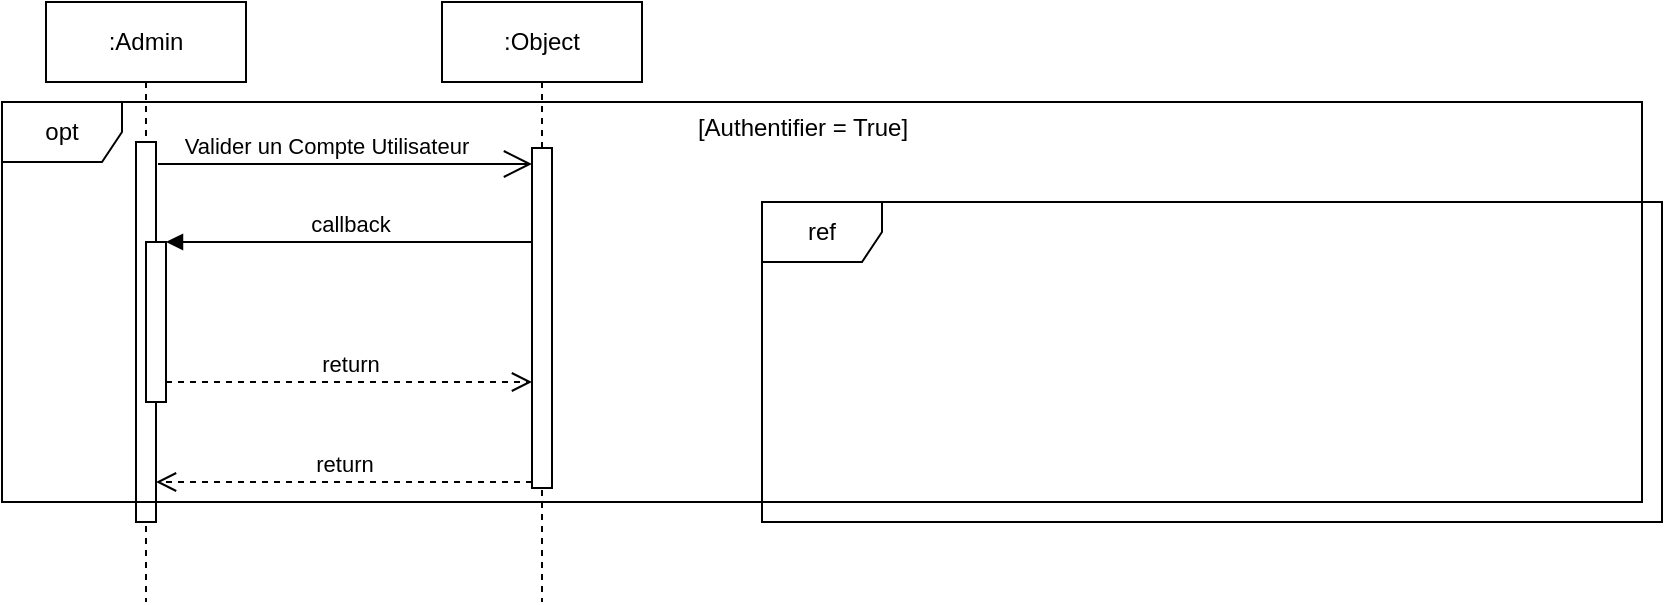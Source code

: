 <mxfile version="24.1.0" type="github">
  <diagram name="Page-1" id="2YBvvXClWsGukQMizWep">
    <mxGraphModel dx="1034" dy="628" grid="1" gridSize="10" guides="1" tooltips="1" connect="1" arrows="1" fold="1" page="1" pageScale="1" pageWidth="850" pageHeight="1100" math="0" shadow="0">
      <root>
        <mxCell id="0" />
        <mxCell id="1" parent="0" />
        <mxCell id="aM9ryv3xv72pqoxQDRHE-1" value=":Admin" style="shape=umlLifeline;perimeter=lifelinePerimeter;whiteSpace=wrap;html=1;container=0;dropTarget=0;collapsible=0;recursiveResize=0;outlineConnect=0;portConstraint=eastwest;newEdgeStyle={&quot;edgeStyle&quot;:&quot;elbowEdgeStyle&quot;,&quot;elbow&quot;:&quot;vertical&quot;,&quot;curved&quot;:0,&quot;rounded&quot;:0};" parent="1" vertex="1">
          <mxGeometry x="42" y="40" width="100" height="300" as="geometry" />
        </mxCell>
        <mxCell id="aM9ryv3xv72pqoxQDRHE-2" value="" style="html=1;points=[];perimeter=orthogonalPerimeter;outlineConnect=0;targetShapes=umlLifeline;portConstraint=eastwest;newEdgeStyle={&quot;edgeStyle&quot;:&quot;elbowEdgeStyle&quot;,&quot;elbow&quot;:&quot;vertical&quot;,&quot;curved&quot;:0,&quot;rounded&quot;:0};" parent="aM9ryv3xv72pqoxQDRHE-1" vertex="1">
          <mxGeometry x="45" y="70" width="10" height="190" as="geometry" />
        </mxCell>
        <mxCell id="aM9ryv3xv72pqoxQDRHE-4" value="" style="html=1;points=[];perimeter=orthogonalPerimeter;outlineConnect=0;targetShapes=umlLifeline;portConstraint=eastwest;newEdgeStyle={&quot;edgeStyle&quot;:&quot;elbowEdgeStyle&quot;,&quot;elbow&quot;:&quot;vertical&quot;,&quot;curved&quot;:0,&quot;rounded&quot;:0};" parent="aM9ryv3xv72pqoxQDRHE-1" vertex="1">
          <mxGeometry x="50" y="120" width="10" height="80" as="geometry" />
        </mxCell>
        <mxCell id="aM9ryv3xv72pqoxQDRHE-5" value=":Object" style="shape=umlLifeline;perimeter=lifelinePerimeter;whiteSpace=wrap;html=1;container=0;dropTarget=0;collapsible=0;recursiveResize=0;outlineConnect=0;portConstraint=eastwest;newEdgeStyle={&quot;edgeStyle&quot;:&quot;elbowEdgeStyle&quot;,&quot;elbow&quot;:&quot;vertical&quot;,&quot;curved&quot;:0,&quot;rounded&quot;:0};" parent="1" vertex="1">
          <mxGeometry x="240" y="40" width="100" height="300" as="geometry" />
        </mxCell>
        <mxCell id="aM9ryv3xv72pqoxQDRHE-6" value="" style="html=1;points=[];perimeter=orthogonalPerimeter;outlineConnect=0;targetShapes=umlLifeline;portConstraint=eastwest;newEdgeStyle={&quot;edgeStyle&quot;:&quot;elbowEdgeStyle&quot;,&quot;elbow&quot;:&quot;vertical&quot;,&quot;curved&quot;:0,&quot;rounded&quot;:0};" parent="aM9ryv3xv72pqoxQDRHE-5" vertex="1">
          <mxGeometry x="45" y="73" width="10" height="170" as="geometry" />
        </mxCell>
        <mxCell id="aM9ryv3xv72pqoxQDRHE-8" value="return" style="html=1;verticalAlign=bottom;endArrow=open;dashed=1;endSize=8;edgeStyle=elbowEdgeStyle;elbow=vertical;curved=0;rounded=0;" parent="1" source="aM9ryv3xv72pqoxQDRHE-6" target="aM9ryv3xv72pqoxQDRHE-2" edge="1">
          <mxGeometry relative="1" as="geometry">
            <mxPoint x="197" y="205" as="targetPoint" />
            <Array as="points">
              <mxPoint x="192" y="280" />
            </Array>
          </mxGeometry>
        </mxCell>
        <mxCell id="aM9ryv3xv72pqoxQDRHE-9" value="callback" style="html=1;verticalAlign=bottom;endArrow=block;edgeStyle=elbowEdgeStyle;elbow=vertical;curved=0;rounded=0;" parent="1" source="aM9ryv3xv72pqoxQDRHE-6" target="aM9ryv3xv72pqoxQDRHE-4" edge="1">
          <mxGeometry relative="1" as="geometry">
            <mxPoint x="177" y="160" as="sourcePoint" />
            <Array as="points">
              <mxPoint x="192" y="160" />
            </Array>
          </mxGeometry>
        </mxCell>
        <mxCell id="aM9ryv3xv72pqoxQDRHE-10" value="return" style="html=1;verticalAlign=bottom;endArrow=open;dashed=1;endSize=8;edgeStyle=elbowEdgeStyle;elbow=vertical;curved=0;rounded=0;" parent="1" source="aM9ryv3xv72pqoxQDRHE-4" target="aM9ryv3xv72pqoxQDRHE-6" edge="1">
          <mxGeometry relative="1" as="geometry">
            <mxPoint x="177" y="235" as="targetPoint" />
            <Array as="points">
              <mxPoint x="182" y="230" />
            </Array>
          </mxGeometry>
        </mxCell>
        <mxCell id="n-zNSpfsTMb-PeeRXI1q-1" value="opt" style="shape=umlFrame;whiteSpace=wrap;html=1;pointerEvents=0;" vertex="1" parent="1">
          <mxGeometry x="20" y="90" width="820" height="200" as="geometry" />
        </mxCell>
        <mxCell id="n-zNSpfsTMb-PeeRXI1q-11" value="" style="group" vertex="1" connectable="0" parent="1">
          <mxGeometry x="98" y="97" width="172" height="30" as="geometry" />
        </mxCell>
        <mxCell id="n-zNSpfsTMb-PeeRXI1q-6" value="" style="endArrow=open;endFill=1;endSize=12;html=1;rounded=0;movable=1;resizable=1;rotatable=1;deletable=1;editable=1;locked=0;connectable=1;" edge="1" parent="n-zNSpfsTMb-PeeRXI1q-11" target="aM9ryv3xv72pqoxQDRHE-6">
          <mxGeometry width="160" relative="1" as="geometry">
            <mxPoint y="24" as="sourcePoint" />
            <mxPoint x="192" y="23" as="targetPoint" />
          </mxGeometry>
        </mxCell>
        <mxCell id="n-zNSpfsTMb-PeeRXI1q-8" value="&lt;span style=&quot;font-size: 11px; text-wrap: nowrap; background-color: rgb(255, 255, 255);&quot;&gt;Valider un Compte Utilisateur&lt;/span&gt;" style="text;html=1;align=center;verticalAlign=middle;whiteSpace=wrap;rounded=0;movable=1;resizable=1;rotatable=1;deletable=1;editable=1;locked=0;connectable=1;" vertex="1" parent="n-zNSpfsTMb-PeeRXI1q-11">
          <mxGeometry x="51.6" width="64.5" height="30" as="geometry" />
        </mxCell>
        <mxCell id="n-zNSpfsTMb-PeeRXI1q-14" value="[Authentifier = True]" style="text;html=1;align=center;verticalAlign=middle;resizable=0;points=[];autosize=1;strokeColor=none;fillColor=none;" vertex="1" parent="1">
          <mxGeometry x="355" y="88" width="130" height="30" as="geometry" />
        </mxCell>
        <mxCell id="n-zNSpfsTMb-PeeRXI1q-15" value="ref" style="shape=umlFrame;whiteSpace=wrap;html=1;pointerEvents=0;" vertex="1" parent="1">
          <mxGeometry x="400" y="140" width="450" height="160" as="geometry" />
        </mxCell>
      </root>
    </mxGraphModel>
  </diagram>
</mxfile>
